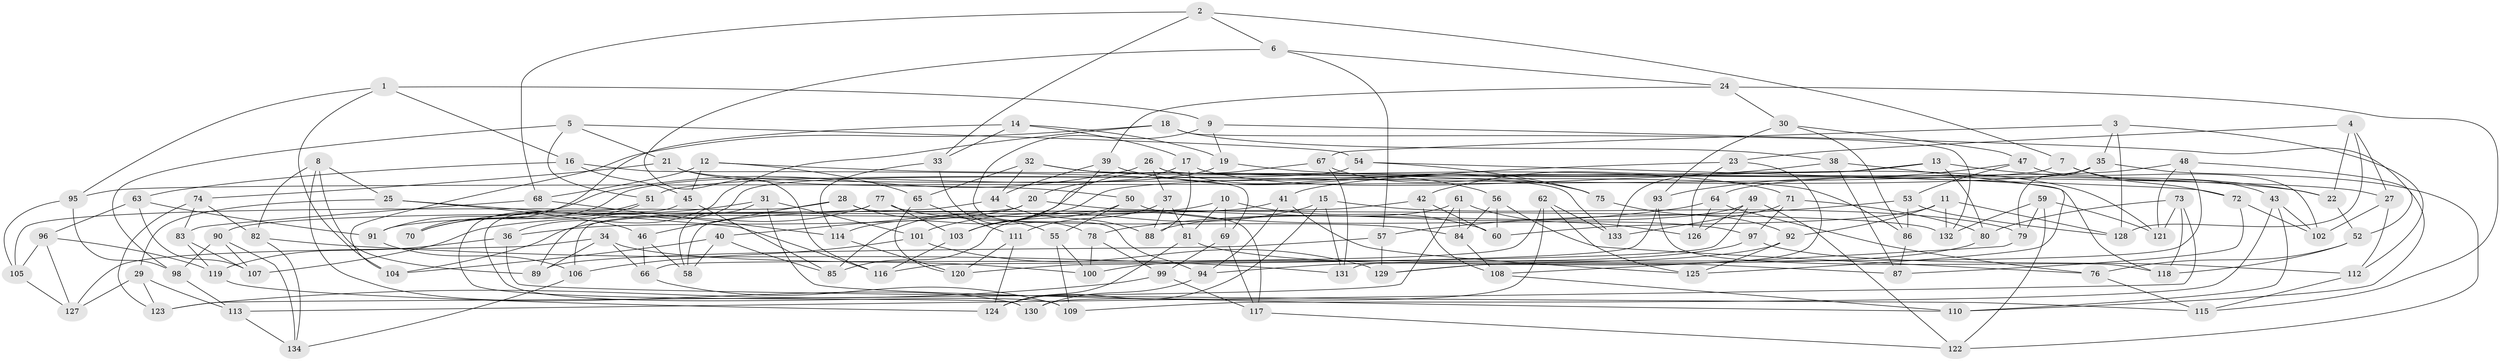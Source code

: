 // Generated by graph-tools (version 1.1) at 2025/27/03/09/25 03:27:02]
// undirected, 134 vertices, 268 edges
graph export_dot {
graph [start="1"]
  node [color=gray90,style=filled];
  1;
  2;
  3;
  4;
  5;
  6;
  7;
  8;
  9;
  10;
  11;
  12;
  13;
  14;
  15;
  16;
  17;
  18;
  19;
  20;
  21;
  22;
  23;
  24;
  25;
  26;
  27;
  28;
  29;
  30;
  31;
  32;
  33;
  34;
  35;
  36;
  37;
  38;
  39;
  40;
  41;
  42;
  43;
  44;
  45;
  46;
  47;
  48;
  49;
  50;
  51;
  52;
  53;
  54;
  55;
  56;
  57;
  58;
  59;
  60;
  61;
  62;
  63;
  64;
  65;
  66;
  67;
  68;
  69;
  70;
  71;
  72;
  73;
  74;
  75;
  76;
  77;
  78;
  79;
  80;
  81;
  82;
  83;
  84;
  85;
  86;
  87;
  88;
  89;
  90;
  91;
  92;
  93;
  94;
  95;
  96;
  97;
  98;
  99;
  100;
  101;
  102;
  103;
  104;
  105;
  106;
  107;
  108;
  109;
  110;
  111;
  112;
  113;
  114;
  115;
  116;
  117;
  118;
  119;
  120;
  121;
  122;
  123;
  124;
  125;
  126;
  127;
  128;
  129;
  130;
  131;
  132;
  133;
  134;
  1 -- 9;
  1 -- 104;
  1 -- 95;
  1 -- 16;
  2 -- 68;
  2 -- 7;
  2 -- 6;
  2 -- 33;
  3 -- 128;
  3 -- 67;
  3 -- 35;
  3 -- 112;
  4 -- 22;
  4 -- 128;
  4 -- 27;
  4 -- 23;
  5 -- 54;
  5 -- 98;
  5 -- 51;
  5 -- 21;
  6 -- 116;
  6 -- 57;
  6 -- 24;
  7 -- 95;
  7 -- 43;
  7 -- 72;
  8 -- 82;
  8 -- 130;
  8 -- 25;
  8 -- 89;
  9 -- 52;
  9 -- 19;
  9 -- 94;
  10 -- 60;
  10 -- 107;
  10 -- 69;
  10 -- 81;
  11 -- 132;
  11 -- 128;
  11 -- 60;
  11 -- 92;
  12 -- 27;
  12 -- 68;
  12 -- 65;
  12 -- 45;
  13 -- 85;
  13 -- 80;
  13 -- 133;
  13 -- 22;
  14 -- 33;
  14 -- 19;
  14 -- 17;
  14 -- 70;
  15 -- 79;
  15 -- 124;
  15 -- 131;
  15 -- 101;
  16 -- 69;
  16 -- 63;
  16 -- 45;
  17 -- 121;
  17 -- 20;
  17 -- 88;
  18 -- 38;
  18 -- 132;
  18 -- 36;
  18 -- 104;
  19 -- 70;
  19 -- 22;
  20 -- 36;
  20 -- 40;
  20 -- 132;
  21 -- 50;
  21 -- 86;
  21 -- 74;
  22 -- 52;
  23 -- 129;
  23 -- 41;
  23 -- 126;
  24 -- 30;
  24 -- 39;
  24 -- 115;
  25 -- 46;
  25 -- 29;
  25 -- 116;
  26 -- 91;
  26 -- 37;
  26 -- 118;
  26 -- 56;
  27 -- 102;
  27 -- 112;
  28 -- 105;
  28 -- 46;
  28 -- 117;
  28 -- 55;
  29 -- 127;
  29 -- 123;
  29 -- 113;
  30 -- 93;
  30 -- 86;
  30 -- 47;
  31 -- 58;
  31 -- 110;
  31 -- 101;
  31 -- 70;
  32 -- 44;
  32 -- 71;
  32 -- 65;
  32 -- 133;
  33 -- 114;
  33 -- 78;
  34 -- 66;
  34 -- 89;
  34 -- 127;
  34 -- 100;
  35 -- 79;
  35 -- 51;
  35 -- 122;
  36 -- 119;
  36 -- 115;
  37 -- 81;
  37 -- 111;
  37 -- 88;
  38 -- 87;
  38 -- 42;
  38 -- 125;
  39 -- 75;
  39 -- 44;
  39 -- 103;
  40 -- 104;
  40 -- 85;
  40 -- 58;
  41 -- 125;
  41 -- 90;
  41 -- 94;
  42 -- 91;
  42 -- 108;
  42 -- 60;
  43 -- 110;
  43 -- 109;
  43 -- 102;
  44 -- 58;
  44 -- 88;
  45 -- 85;
  45 -- 109;
  46 -- 58;
  46 -- 66;
  47 -- 102;
  47 -- 53;
  47 -- 93;
  48 -- 121;
  48 -- 131;
  48 -- 64;
  48 -- 110;
  49 -- 126;
  49 -- 116;
  49 -- 88;
  49 -- 122;
  50 -- 103;
  50 -- 97;
  50 -- 55;
  51 -- 130;
  51 -- 70;
  52 -- 118;
  52 -- 76;
  53 -- 128;
  53 -- 86;
  53 -- 57;
  54 -- 89;
  54 -- 72;
  54 -- 75;
  55 -- 109;
  55 -- 100;
  56 -- 76;
  56 -- 60;
  56 -- 84;
  57 -- 129;
  57 -- 89;
  59 -- 132;
  59 -- 122;
  59 -- 121;
  59 -- 79;
  61 -- 84;
  61 -- 85;
  61 -- 126;
  61 -- 123;
  62 -- 125;
  62 -- 130;
  62 -- 66;
  62 -- 133;
  63 -- 96;
  63 -- 91;
  63 -- 107;
  64 -- 126;
  64 -- 78;
  64 -- 76;
  65 -- 120;
  65 -- 111;
  66 -- 109;
  67 -- 114;
  67 -- 75;
  67 -- 131;
  68 -- 83;
  68 -- 114;
  69 -- 99;
  69 -- 117;
  71 -- 97;
  71 -- 80;
  71 -- 133;
  72 -- 87;
  72 -- 102;
  73 -- 121;
  73 -- 80;
  73 -- 113;
  73 -- 118;
  74 -- 83;
  74 -- 123;
  74 -- 82;
  75 -- 92;
  76 -- 115;
  77 -- 84;
  77 -- 104;
  77 -- 106;
  77 -- 103;
  78 -- 99;
  78 -- 100;
  79 -- 108;
  80 -- 129;
  81 -- 87;
  81 -- 124;
  82 -- 134;
  82 -- 131;
  83 -- 119;
  83 -- 107;
  84 -- 108;
  86 -- 87;
  90 -- 107;
  90 -- 98;
  90 -- 134;
  91 -- 106;
  92 -- 94;
  92 -- 125;
  93 -- 120;
  93 -- 118;
  94 -- 130;
  95 -- 98;
  95 -- 105;
  96 -- 119;
  96 -- 105;
  96 -- 127;
  97 -- 112;
  97 -- 100;
  98 -- 113;
  99 -- 117;
  99 -- 123;
  101 -- 106;
  101 -- 129;
  103 -- 116;
  105 -- 127;
  106 -- 134;
  108 -- 110;
  111 -- 124;
  111 -- 120;
  112 -- 115;
  113 -- 134;
  114 -- 120;
  117 -- 122;
  119 -- 124;
}
